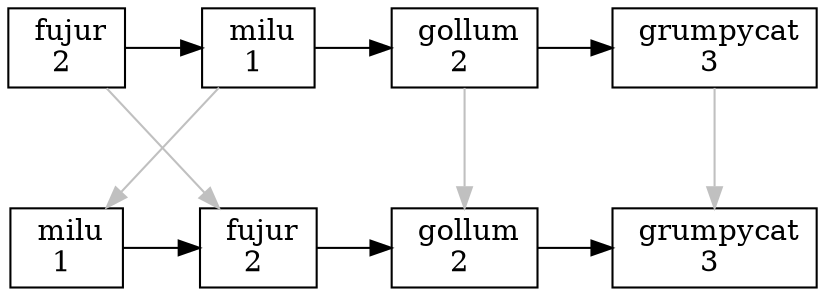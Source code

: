 digraph structs {
    rankdir=LR;
    nodesep=.8;
    node [shape=rectangle]

    node11 [label=< fujur<br/>2 >];
    node12 [label=< milu<br/>1 >];
    node13 [label=< gollum<br/>2 >];
    node14 [label=< grumpycat<br/>3 >];

    node21 [label=< milu<br/>1 >];
    node22 [label=< fujur<br/>2 >];
    node23 [label=< gollum<br/>2 >];
    node24 [label=< grumpycat<br/>3 >];
    
    node11 -> node12 -> node13 -> node14 [weight=10]
    node21 -> node22 -> node23 -> node24 [weight=10]
    node11 -> node21 [style=invis constraint=false]

    node11 -> node22 [constraint=false color=grey]
    node12 -> node21 [constraint=false color=grey]
    node13 -> node23 [constraint=false color=grey]
    node14 -> node24 [constraint=false color=grey]
}